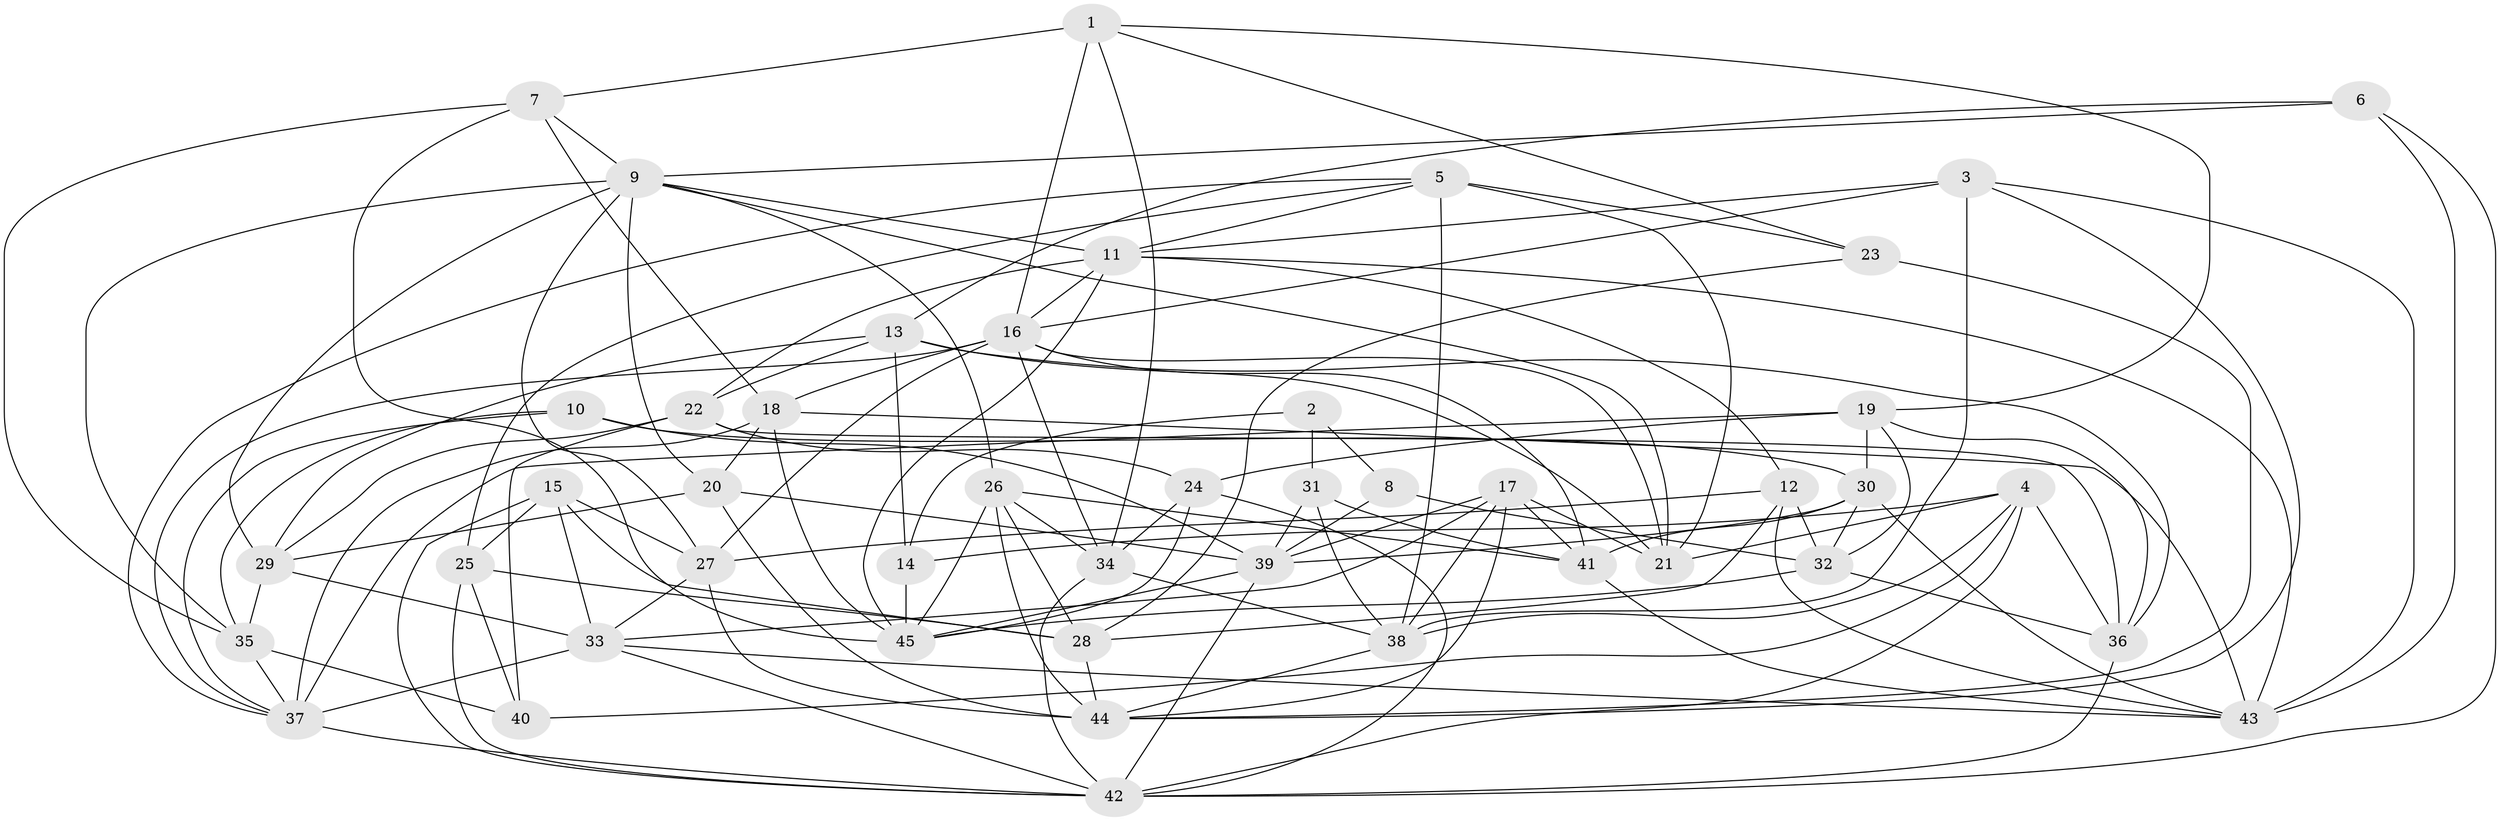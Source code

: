 // original degree distribution, {4: 1.0}
// Generated by graph-tools (version 1.1) at 2025/38/03/04/25 23:38:19]
// undirected, 45 vertices, 134 edges
graph export_dot {
  node [color=gray90,style=filled];
  1;
  2;
  3;
  4;
  5;
  6;
  7;
  8;
  9;
  10;
  11;
  12;
  13;
  14;
  15;
  16;
  17;
  18;
  19;
  20;
  21;
  22;
  23;
  24;
  25;
  26;
  27;
  28;
  29;
  30;
  31;
  32;
  33;
  34;
  35;
  36;
  37;
  38;
  39;
  40;
  41;
  42;
  43;
  44;
  45;
  1 -- 7 [weight=2.0];
  1 -- 16 [weight=1.0];
  1 -- 19 [weight=1.0];
  1 -- 23 [weight=1.0];
  1 -- 34 [weight=1.0];
  2 -- 8 [weight=2.0];
  2 -- 14 [weight=2.0];
  2 -- 31 [weight=2.0];
  3 -- 11 [weight=1.0];
  3 -- 16 [weight=1.0];
  3 -- 38 [weight=2.0];
  3 -- 43 [weight=1.0];
  3 -- 44 [weight=1.0];
  4 -- 14 [weight=2.0];
  4 -- 21 [weight=1.0];
  4 -- 36 [weight=2.0];
  4 -- 38 [weight=1.0];
  4 -- 40 [weight=1.0];
  4 -- 42 [weight=1.0];
  5 -- 11 [weight=1.0];
  5 -- 21 [weight=1.0];
  5 -- 23 [weight=1.0];
  5 -- 25 [weight=1.0];
  5 -- 37 [weight=1.0];
  5 -- 38 [weight=1.0];
  6 -- 9 [weight=1.0];
  6 -- 13 [weight=1.0];
  6 -- 42 [weight=1.0];
  6 -- 43 [weight=1.0];
  7 -- 9 [weight=1.0];
  7 -- 18 [weight=1.0];
  7 -- 35 [weight=1.0];
  7 -- 45 [weight=1.0];
  8 -- 32 [weight=1.0];
  8 -- 39 [weight=1.0];
  9 -- 11 [weight=1.0];
  9 -- 20 [weight=2.0];
  9 -- 21 [weight=1.0];
  9 -- 26 [weight=1.0];
  9 -- 27 [weight=1.0];
  9 -- 29 [weight=1.0];
  9 -- 35 [weight=1.0];
  10 -- 30 [weight=1.0];
  10 -- 35 [weight=1.0];
  10 -- 37 [weight=1.0];
  10 -- 39 [weight=1.0];
  11 -- 12 [weight=1.0];
  11 -- 16 [weight=1.0];
  11 -- 22 [weight=1.0];
  11 -- 43 [weight=1.0];
  11 -- 45 [weight=1.0];
  12 -- 27 [weight=1.0];
  12 -- 28 [weight=2.0];
  12 -- 32 [weight=1.0];
  12 -- 43 [weight=1.0];
  13 -- 14 [weight=1.0];
  13 -- 21 [weight=3.0];
  13 -- 22 [weight=2.0];
  13 -- 29 [weight=1.0];
  13 -- 36 [weight=2.0];
  14 -- 45 [weight=1.0];
  15 -- 25 [weight=1.0];
  15 -- 27 [weight=1.0];
  15 -- 28 [weight=1.0];
  15 -- 33 [weight=2.0];
  15 -- 42 [weight=1.0];
  16 -- 18 [weight=1.0];
  16 -- 21 [weight=1.0];
  16 -- 27 [weight=1.0];
  16 -- 34 [weight=1.0];
  16 -- 37 [weight=1.0];
  16 -- 41 [weight=2.0];
  17 -- 21 [weight=1.0];
  17 -- 33 [weight=1.0];
  17 -- 38 [weight=1.0];
  17 -- 39 [weight=1.0];
  17 -- 41 [weight=1.0];
  17 -- 44 [weight=1.0];
  18 -- 20 [weight=1.0];
  18 -- 37 [weight=1.0];
  18 -- 43 [weight=1.0];
  18 -- 45 [weight=1.0];
  19 -- 24 [weight=1.0];
  19 -- 30 [weight=1.0];
  19 -- 32 [weight=1.0];
  19 -- 36 [weight=1.0];
  19 -- 37 [weight=1.0];
  20 -- 29 [weight=1.0];
  20 -- 39 [weight=1.0];
  20 -- 44 [weight=1.0];
  22 -- 24 [weight=2.0];
  22 -- 29 [weight=1.0];
  22 -- 36 [weight=1.0];
  22 -- 40 [weight=1.0];
  23 -- 28 [weight=1.0];
  23 -- 44 [weight=1.0];
  24 -- 34 [weight=1.0];
  24 -- 42 [weight=1.0];
  24 -- 45 [weight=1.0];
  25 -- 28 [weight=2.0];
  25 -- 40 [weight=1.0];
  25 -- 42 [weight=1.0];
  26 -- 28 [weight=1.0];
  26 -- 34 [weight=1.0];
  26 -- 41 [weight=1.0];
  26 -- 44 [weight=1.0];
  26 -- 45 [weight=1.0];
  27 -- 33 [weight=1.0];
  27 -- 44 [weight=1.0];
  28 -- 44 [weight=1.0];
  29 -- 33 [weight=1.0];
  29 -- 35 [weight=1.0];
  30 -- 32 [weight=1.0];
  30 -- 39 [weight=1.0];
  30 -- 41 [weight=1.0];
  30 -- 43 [weight=1.0];
  31 -- 38 [weight=1.0];
  31 -- 39 [weight=1.0];
  31 -- 41 [weight=2.0];
  32 -- 36 [weight=1.0];
  32 -- 45 [weight=1.0];
  33 -- 37 [weight=1.0];
  33 -- 42 [weight=1.0];
  33 -- 43 [weight=1.0];
  34 -- 38 [weight=1.0];
  34 -- 42 [weight=1.0];
  35 -- 37 [weight=1.0];
  35 -- 40 [weight=1.0];
  36 -- 42 [weight=1.0];
  37 -- 42 [weight=1.0];
  38 -- 44 [weight=1.0];
  39 -- 42 [weight=1.0];
  39 -- 45 [weight=1.0];
  41 -- 43 [weight=1.0];
}
